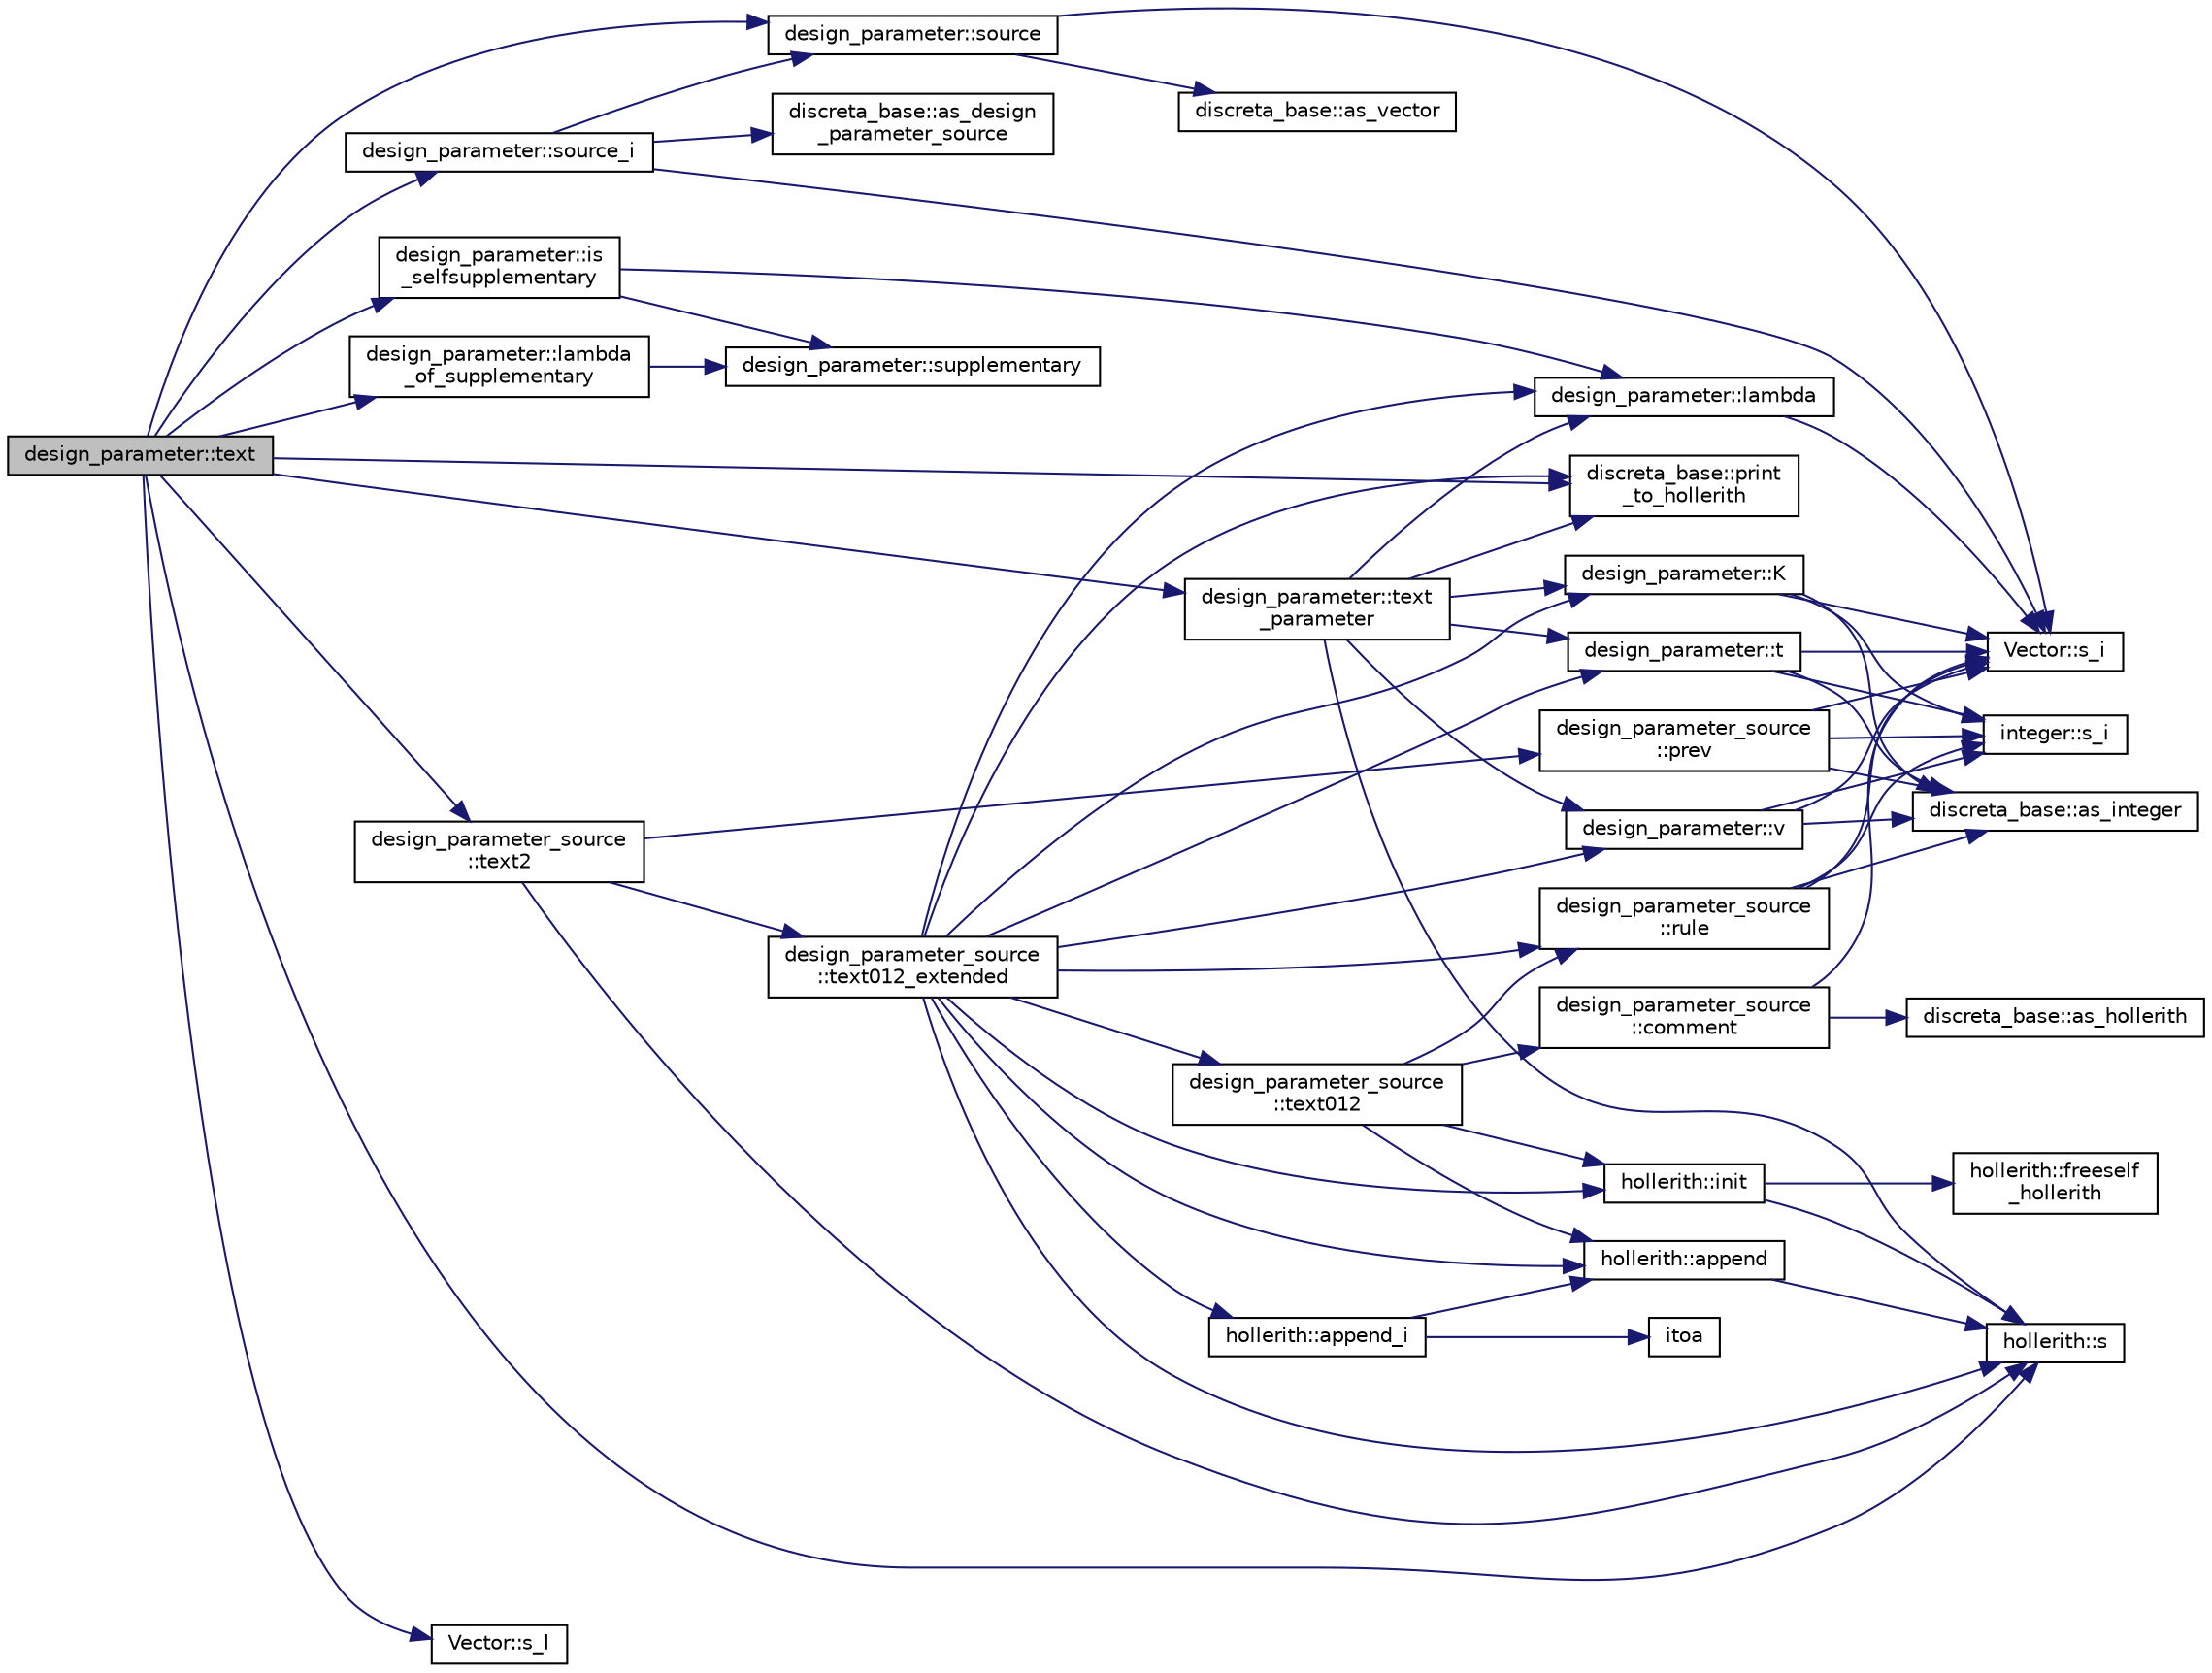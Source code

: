 digraph "design_parameter::text"
{
  edge [fontname="Helvetica",fontsize="10",labelfontname="Helvetica",labelfontsize="10"];
  node [fontname="Helvetica",fontsize="10",shape=record];
  rankdir="LR";
  Node2205 [label="design_parameter::text",height=0.2,width=0.4,color="black", fillcolor="grey75", style="filled", fontcolor="black"];
  Node2205 -> Node2206 [color="midnightblue",fontsize="10",style="solid",fontname="Helvetica"];
  Node2206 [label="design_parameter::text\l_parameter",height=0.2,width=0.4,color="black", fillcolor="white", style="filled",URL="$da/d94/classdesign__parameter.html#a04f64f7acdaa60b07d19b4592b14c109"];
  Node2206 -> Node2207 [color="midnightblue",fontsize="10",style="solid",fontname="Helvetica"];
  Node2207 [label="design_parameter::t",height=0.2,width=0.4,color="black", fillcolor="white", style="filled",URL="$da/d94/classdesign__parameter.html#acf428913d279e62bcadc66b34303ece2"];
  Node2207 -> Node2208 [color="midnightblue",fontsize="10",style="solid",fontname="Helvetica"];
  Node2208 [label="Vector::s_i",height=0.2,width=0.4,color="black", fillcolor="white", style="filled",URL="$d5/db2/class_vector.html#a1c4fe1752523df8119f70dd550244871"];
  Node2207 -> Node2209 [color="midnightblue",fontsize="10",style="solid",fontname="Helvetica"];
  Node2209 [label="discreta_base::as_integer",height=0.2,width=0.4,color="black", fillcolor="white", style="filled",URL="$d7/d71/classdiscreta__base.html#a00d7691eaf874fd283d942692fe8dd26"];
  Node2207 -> Node2210 [color="midnightblue",fontsize="10",style="solid",fontname="Helvetica"];
  Node2210 [label="integer::s_i",height=0.2,width=0.4,color="black", fillcolor="white", style="filled",URL="$d0/de5/classinteger.html#adf28e9f94d4c844adaa950deeb80b904"];
  Node2206 -> Node2211 [color="midnightblue",fontsize="10",style="solid",fontname="Helvetica"];
  Node2211 [label="design_parameter::v",height=0.2,width=0.4,color="black", fillcolor="white", style="filled",URL="$da/d94/classdesign__parameter.html#a4fb1a94211c5a14072a459038b87a3ed"];
  Node2211 -> Node2208 [color="midnightblue",fontsize="10",style="solid",fontname="Helvetica"];
  Node2211 -> Node2209 [color="midnightblue",fontsize="10",style="solid",fontname="Helvetica"];
  Node2211 -> Node2210 [color="midnightblue",fontsize="10",style="solid",fontname="Helvetica"];
  Node2206 -> Node2212 [color="midnightblue",fontsize="10",style="solid",fontname="Helvetica"];
  Node2212 [label="design_parameter::K",height=0.2,width=0.4,color="black", fillcolor="white", style="filled",URL="$da/d94/classdesign__parameter.html#a0960cd8a9ce482e57708344085b8d5ee"];
  Node2212 -> Node2208 [color="midnightblue",fontsize="10",style="solid",fontname="Helvetica"];
  Node2212 -> Node2209 [color="midnightblue",fontsize="10",style="solid",fontname="Helvetica"];
  Node2212 -> Node2210 [color="midnightblue",fontsize="10",style="solid",fontname="Helvetica"];
  Node2206 -> Node2213 [color="midnightblue",fontsize="10",style="solid",fontname="Helvetica"];
  Node2213 [label="design_parameter::lambda",height=0.2,width=0.4,color="black", fillcolor="white", style="filled",URL="$da/d94/classdesign__parameter.html#a53f496a4ef883ba3c06b500e48b238f5"];
  Node2213 -> Node2208 [color="midnightblue",fontsize="10",style="solid",fontname="Helvetica"];
  Node2206 -> Node2214 [color="midnightblue",fontsize="10",style="solid",fontname="Helvetica"];
  Node2214 [label="discreta_base::print\l_to_hollerith",height=0.2,width=0.4,color="black", fillcolor="white", style="filled",URL="$d7/d71/classdiscreta__base.html#aa0c0ba64fdeef1b76df143048bca47ea"];
  Node2206 -> Node2215 [color="midnightblue",fontsize="10",style="solid",fontname="Helvetica"];
  Node2215 [label="hollerith::s",height=0.2,width=0.4,color="black", fillcolor="white", style="filled",URL="$d8/d99/classhollerith.html#af61fce2d06f211b25fe3838e4dfee77a"];
  Node2205 -> Node2215 [color="midnightblue",fontsize="10",style="solid",fontname="Helvetica"];
  Node2205 -> Node2216 [color="midnightblue",fontsize="10",style="solid",fontname="Helvetica"];
  Node2216 [label="design_parameter::is\l_selfsupplementary",height=0.2,width=0.4,color="black", fillcolor="white", style="filled",URL="$da/d94/classdesign__parameter.html#ac0ad1bf4fb71b9eab055d18503c4a7ce"];
  Node2216 -> Node2217 [color="midnightblue",fontsize="10",style="solid",fontname="Helvetica"];
  Node2217 [label="design_parameter::supplementary",height=0.2,width=0.4,color="black", fillcolor="white", style="filled",URL="$da/d94/classdesign__parameter.html#a92bc4ea249ac3cdedbf77566410acd5a"];
  Node2216 -> Node2213 [color="midnightblue",fontsize="10",style="solid",fontname="Helvetica"];
  Node2205 -> Node2218 [color="midnightblue",fontsize="10",style="solid",fontname="Helvetica"];
  Node2218 [label="design_parameter::lambda\l_of_supplementary",height=0.2,width=0.4,color="black", fillcolor="white", style="filled",URL="$da/d94/classdesign__parameter.html#a377c987a2c470225466fd32a3e920f0a"];
  Node2218 -> Node2217 [color="midnightblue",fontsize="10",style="solid",fontname="Helvetica"];
  Node2205 -> Node2214 [color="midnightblue",fontsize="10",style="solid",fontname="Helvetica"];
  Node2205 -> Node2219 [color="midnightblue",fontsize="10",style="solid",fontname="Helvetica"];
  Node2219 [label="design_parameter::source",height=0.2,width=0.4,color="black", fillcolor="white", style="filled",URL="$da/d94/classdesign__parameter.html#a7285d5775f7a1b5ee30d82fb3148c7f6"];
  Node2219 -> Node2208 [color="midnightblue",fontsize="10",style="solid",fontname="Helvetica"];
  Node2219 -> Node2220 [color="midnightblue",fontsize="10",style="solid",fontname="Helvetica"];
  Node2220 [label="discreta_base::as_vector",height=0.2,width=0.4,color="black", fillcolor="white", style="filled",URL="$d7/d71/classdiscreta__base.html#a7bdd6cae39c380b128ee9e17e42cf020"];
  Node2205 -> Node2221 [color="midnightblue",fontsize="10",style="solid",fontname="Helvetica"];
  Node2221 [label="Vector::s_l",height=0.2,width=0.4,color="black", fillcolor="white", style="filled",URL="$d5/db2/class_vector.html#ad2dc082288f858d22a528832289e0704"];
  Node2205 -> Node2222 [color="midnightblue",fontsize="10",style="solid",fontname="Helvetica"];
  Node2222 [label="design_parameter::source_i",height=0.2,width=0.4,color="black", fillcolor="white", style="filled",URL="$da/d94/classdesign__parameter.html#a2e2a51d68253f1d5e6ce76840f527517"];
  Node2222 -> Node2219 [color="midnightblue",fontsize="10",style="solid",fontname="Helvetica"];
  Node2222 -> Node2208 [color="midnightblue",fontsize="10",style="solid",fontname="Helvetica"];
  Node2222 -> Node2223 [color="midnightblue",fontsize="10",style="solid",fontname="Helvetica"];
  Node2223 [label="discreta_base::as_design\l_parameter_source",height=0.2,width=0.4,color="black", fillcolor="white", style="filled",URL="$d7/d71/classdiscreta__base.html#a59cbf837c6582ded5bc586265d13d81a"];
  Node2205 -> Node2224 [color="midnightblue",fontsize="10",style="solid",fontname="Helvetica"];
  Node2224 [label="design_parameter_source\l::text2",height=0.2,width=0.4,color="black", fillcolor="white", style="filled",URL="$df/d4b/classdesign__parameter__source.html#a729d62efa57d73e420470d47902c4bf2"];
  Node2224 -> Node2225 [color="midnightblue",fontsize="10",style="solid",fontname="Helvetica"];
  Node2225 [label="design_parameter_source\l::text012_extended",height=0.2,width=0.4,color="black", fillcolor="white", style="filled",URL="$df/d4b/classdesign__parameter__source.html#afa19c645725011722b75da5dee8b0945"];
  Node2225 -> Node2226 [color="midnightblue",fontsize="10",style="solid",fontname="Helvetica"];
  Node2226 [label="design_parameter_source\l::text012",height=0.2,width=0.4,color="black", fillcolor="white", style="filled",URL="$df/d4b/classdesign__parameter__source.html#afa2c39e6ed9f674b1c21c39f9a6a392a"];
  Node2226 -> Node2227 [color="midnightblue",fontsize="10",style="solid",fontname="Helvetica"];
  Node2227 [label="hollerith::init",height=0.2,width=0.4,color="black", fillcolor="white", style="filled",URL="$d8/d99/classhollerith.html#af51ae7b943056db367f3c205a5a1cc4b"];
  Node2227 -> Node2228 [color="midnightblue",fontsize="10",style="solid",fontname="Helvetica"];
  Node2228 [label="hollerith::freeself\l_hollerith",height=0.2,width=0.4,color="black", fillcolor="white", style="filled",URL="$d8/d99/classhollerith.html#a240d1b30780c9e09323d0b3ad5e2d1f7"];
  Node2227 -> Node2215 [color="midnightblue",fontsize="10",style="solid",fontname="Helvetica"];
  Node2226 -> Node2229 [color="midnightblue",fontsize="10",style="solid",fontname="Helvetica"];
  Node2229 [label="design_parameter_source\l::comment",height=0.2,width=0.4,color="black", fillcolor="white", style="filled",URL="$df/d4b/classdesign__parameter__source.html#ae34592d2aebfff0766c1605cd4a896ba"];
  Node2229 -> Node2208 [color="midnightblue",fontsize="10",style="solid",fontname="Helvetica"];
  Node2229 -> Node2230 [color="midnightblue",fontsize="10",style="solid",fontname="Helvetica"];
  Node2230 [label="discreta_base::as_hollerith",height=0.2,width=0.4,color="black", fillcolor="white", style="filled",URL="$d7/d71/classdiscreta__base.html#a3e66f82711f314710107e2f29e589690"];
  Node2226 -> Node2231 [color="midnightblue",fontsize="10",style="solid",fontname="Helvetica"];
  Node2231 [label="hollerith::append",height=0.2,width=0.4,color="black", fillcolor="white", style="filled",URL="$d8/d99/classhollerith.html#a778dd63885a4e3a4e2fb829165c32632"];
  Node2231 -> Node2215 [color="midnightblue",fontsize="10",style="solid",fontname="Helvetica"];
  Node2226 -> Node2232 [color="midnightblue",fontsize="10",style="solid",fontname="Helvetica"];
  Node2232 [label="design_parameter_source\l::rule",height=0.2,width=0.4,color="black", fillcolor="white", style="filled",URL="$df/d4b/classdesign__parameter__source.html#a8e9f2810222797d8cad1fc682bc447a3"];
  Node2232 -> Node2208 [color="midnightblue",fontsize="10",style="solid",fontname="Helvetica"];
  Node2232 -> Node2209 [color="midnightblue",fontsize="10",style="solid",fontname="Helvetica"];
  Node2232 -> Node2210 [color="midnightblue",fontsize="10",style="solid",fontname="Helvetica"];
  Node2225 -> Node2232 [color="midnightblue",fontsize="10",style="solid",fontname="Helvetica"];
  Node2225 -> Node2227 [color="midnightblue",fontsize="10",style="solid",fontname="Helvetica"];
  Node2225 -> Node2233 [color="midnightblue",fontsize="10",style="solid",fontname="Helvetica"];
  Node2233 [label="hollerith::append_i",height=0.2,width=0.4,color="black", fillcolor="white", style="filled",URL="$d8/d99/classhollerith.html#a5df988b4cf3eb66b5645115abeab5782"];
  Node2233 -> Node2234 [color="midnightblue",fontsize="10",style="solid",fontname="Helvetica"];
  Node2234 [label="itoa",height=0.2,width=0.4,color="black", fillcolor="white", style="filled",URL="$d5/db4/io__and__os_8h.html#acca9a4a13b42b2dddb7eff18775baa11"];
  Node2233 -> Node2231 [color="midnightblue",fontsize="10",style="solid",fontname="Helvetica"];
  Node2225 -> Node2207 [color="midnightblue",fontsize="10",style="solid",fontname="Helvetica"];
  Node2225 -> Node2231 [color="midnightblue",fontsize="10",style="solid",fontname="Helvetica"];
  Node2225 -> Node2211 [color="midnightblue",fontsize="10",style="solid",fontname="Helvetica"];
  Node2225 -> Node2212 [color="midnightblue",fontsize="10",style="solid",fontname="Helvetica"];
  Node2225 -> Node2213 [color="midnightblue",fontsize="10",style="solid",fontname="Helvetica"];
  Node2225 -> Node2214 [color="midnightblue",fontsize="10",style="solid",fontname="Helvetica"];
  Node2225 -> Node2215 [color="midnightblue",fontsize="10",style="solid",fontname="Helvetica"];
  Node2224 -> Node2215 [color="midnightblue",fontsize="10",style="solid",fontname="Helvetica"];
  Node2224 -> Node2235 [color="midnightblue",fontsize="10",style="solid",fontname="Helvetica"];
  Node2235 [label="design_parameter_source\l::prev",height=0.2,width=0.4,color="black", fillcolor="white", style="filled",URL="$df/d4b/classdesign__parameter__source.html#a886ad5916d9f3689afd6bda66a22cf7d"];
  Node2235 -> Node2208 [color="midnightblue",fontsize="10",style="solid",fontname="Helvetica"];
  Node2235 -> Node2209 [color="midnightblue",fontsize="10",style="solid",fontname="Helvetica"];
  Node2235 -> Node2210 [color="midnightblue",fontsize="10",style="solid",fontname="Helvetica"];
}
